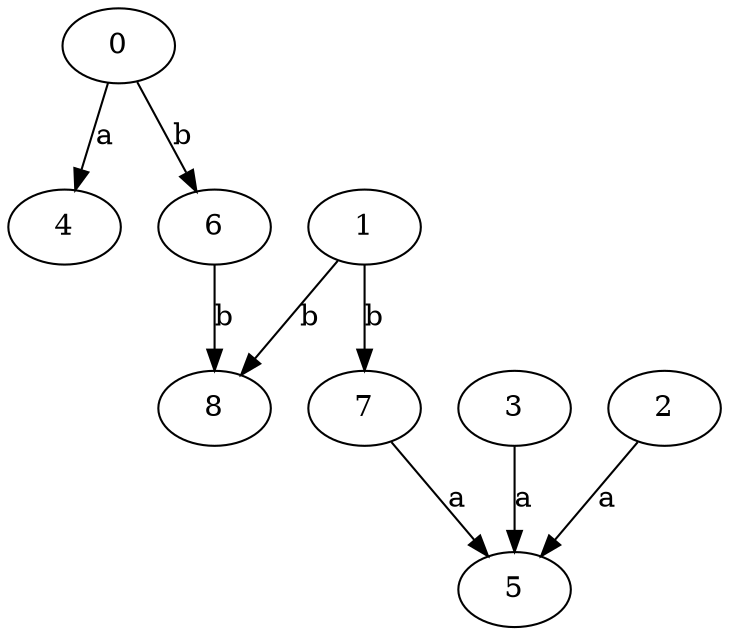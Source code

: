 strict digraph  {
0;
3;
4;
5;
1;
6;
7;
2;
8;
0 -> 4  [label=a];
0 -> 6  [label=b];
3 -> 5  [label=a];
1 -> 7  [label=b];
1 -> 8  [label=b];
6 -> 8  [label=b];
7 -> 5  [label=a];
2 -> 5  [label=a];
}
